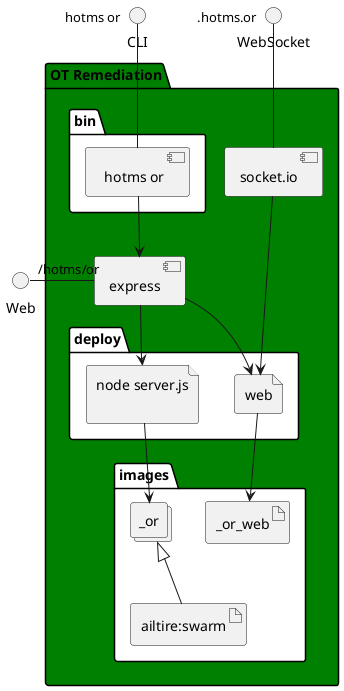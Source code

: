 @startuml
  interface CLI
  interface Web
  interface WebSocket
package "OT Remediation" #green {
  component express as REST
  component socket.io as socket
  folder bin #ffffff {
    component " hotms or" as binName
  }
  binName --> REST

  folder deploy #ffffff {
      file "node server.js\n" as _or_container
      REST --> _or_container

  
    file "web" as web_container
    REST --> web_container
    socket ---> web_container
  
  }
  folder images #ffffff {
    collections "_or" as _orimage
    artifact "ailtire:swarm" as ailtireswarm
    _orimage <|-- ailtireswarm
    _or_container --> _orimage

  
      artifact "_or_web" as _or_web
      web_container --> _or_web
    
  }
}
CLI " hotms or" -- binName
Web "/hotms/or" - REST
WebSocket ".hotms.or" -- socket

@enduml

